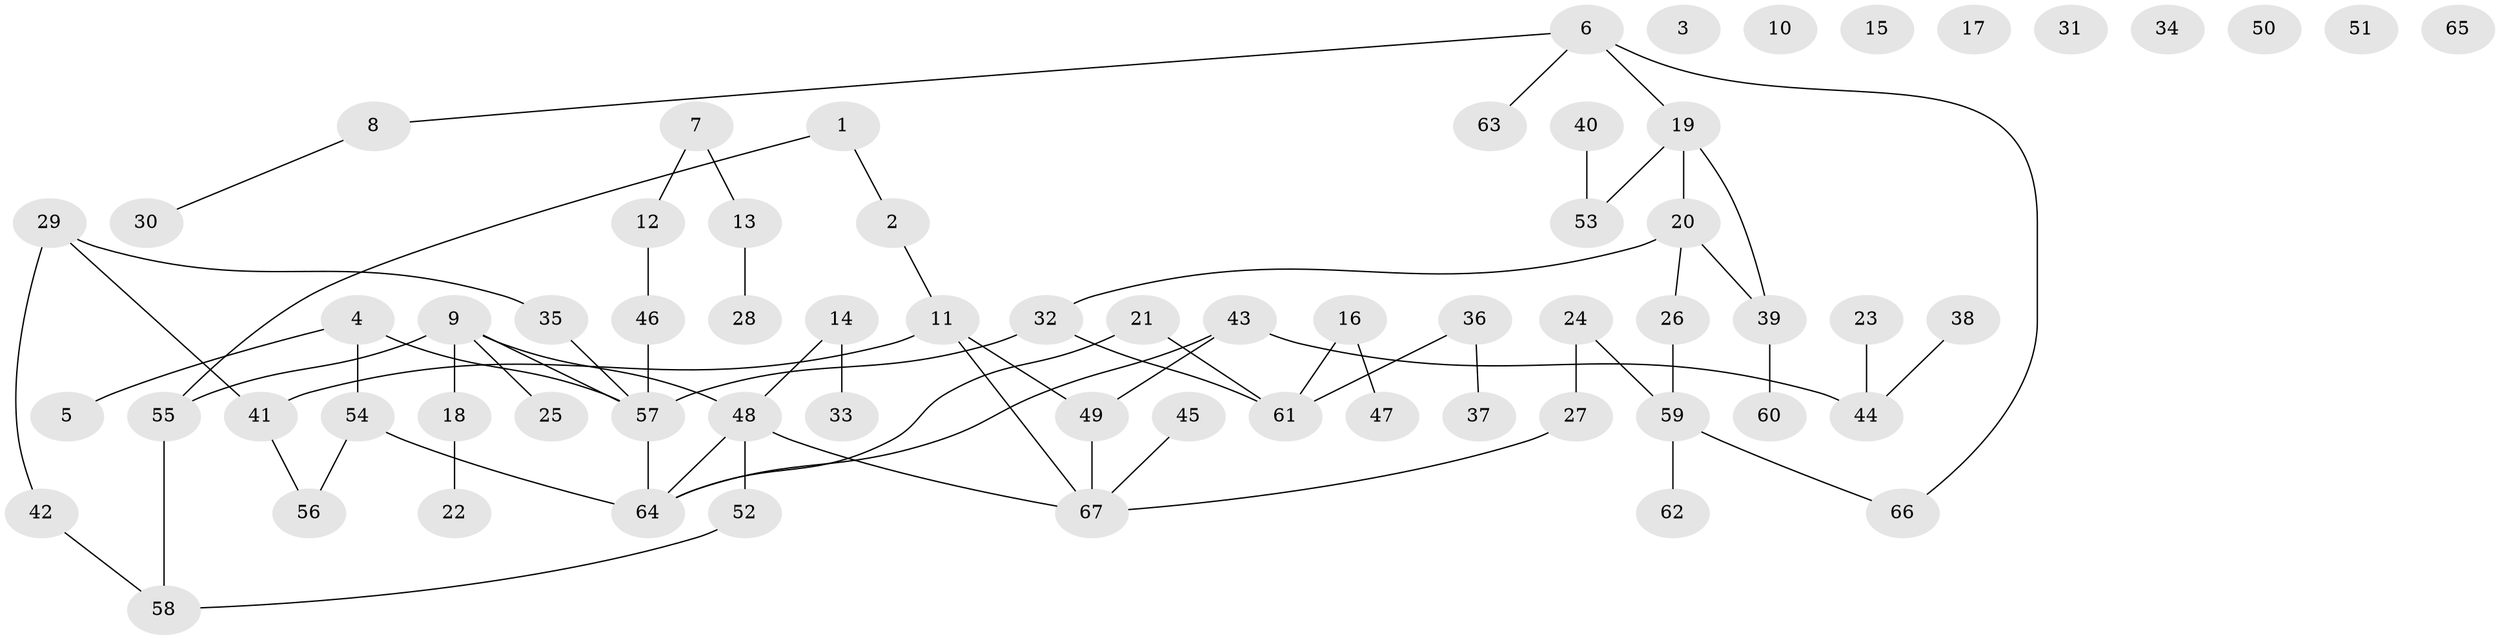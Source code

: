 // coarse degree distribution, {4: 0.075, 0: 0.225, 5: 0.125, 2: 0.2, 6: 0.05, 1: 0.25, 3: 0.075}
// Generated by graph-tools (version 1.1) at 2025/16/03/04/25 18:16:27]
// undirected, 67 vertices, 70 edges
graph export_dot {
graph [start="1"]
  node [color=gray90,style=filled];
  1;
  2;
  3;
  4;
  5;
  6;
  7;
  8;
  9;
  10;
  11;
  12;
  13;
  14;
  15;
  16;
  17;
  18;
  19;
  20;
  21;
  22;
  23;
  24;
  25;
  26;
  27;
  28;
  29;
  30;
  31;
  32;
  33;
  34;
  35;
  36;
  37;
  38;
  39;
  40;
  41;
  42;
  43;
  44;
  45;
  46;
  47;
  48;
  49;
  50;
  51;
  52;
  53;
  54;
  55;
  56;
  57;
  58;
  59;
  60;
  61;
  62;
  63;
  64;
  65;
  66;
  67;
  1 -- 2;
  1 -- 55;
  2 -- 11;
  4 -- 5;
  4 -- 54;
  4 -- 57;
  6 -- 8;
  6 -- 19;
  6 -- 63;
  6 -- 66;
  7 -- 12;
  7 -- 13;
  8 -- 30;
  9 -- 18;
  9 -- 25;
  9 -- 48;
  9 -- 55;
  9 -- 57;
  11 -- 41;
  11 -- 49;
  11 -- 67;
  12 -- 46;
  13 -- 28;
  14 -- 33;
  14 -- 48;
  16 -- 47;
  16 -- 61;
  18 -- 22;
  19 -- 20;
  19 -- 39;
  19 -- 53;
  20 -- 26;
  20 -- 32;
  20 -- 39;
  21 -- 61;
  21 -- 64;
  23 -- 44;
  24 -- 27;
  24 -- 59;
  26 -- 59;
  27 -- 67;
  29 -- 35;
  29 -- 41;
  29 -- 42;
  32 -- 57;
  32 -- 61;
  35 -- 57;
  36 -- 37;
  36 -- 61;
  38 -- 44;
  39 -- 60;
  40 -- 53;
  41 -- 56;
  42 -- 58;
  43 -- 44;
  43 -- 49;
  43 -- 64;
  45 -- 67;
  46 -- 57;
  48 -- 52;
  48 -- 64;
  48 -- 67;
  49 -- 67;
  52 -- 58;
  54 -- 56;
  54 -- 64;
  55 -- 58;
  57 -- 64;
  59 -- 62;
  59 -- 66;
}
